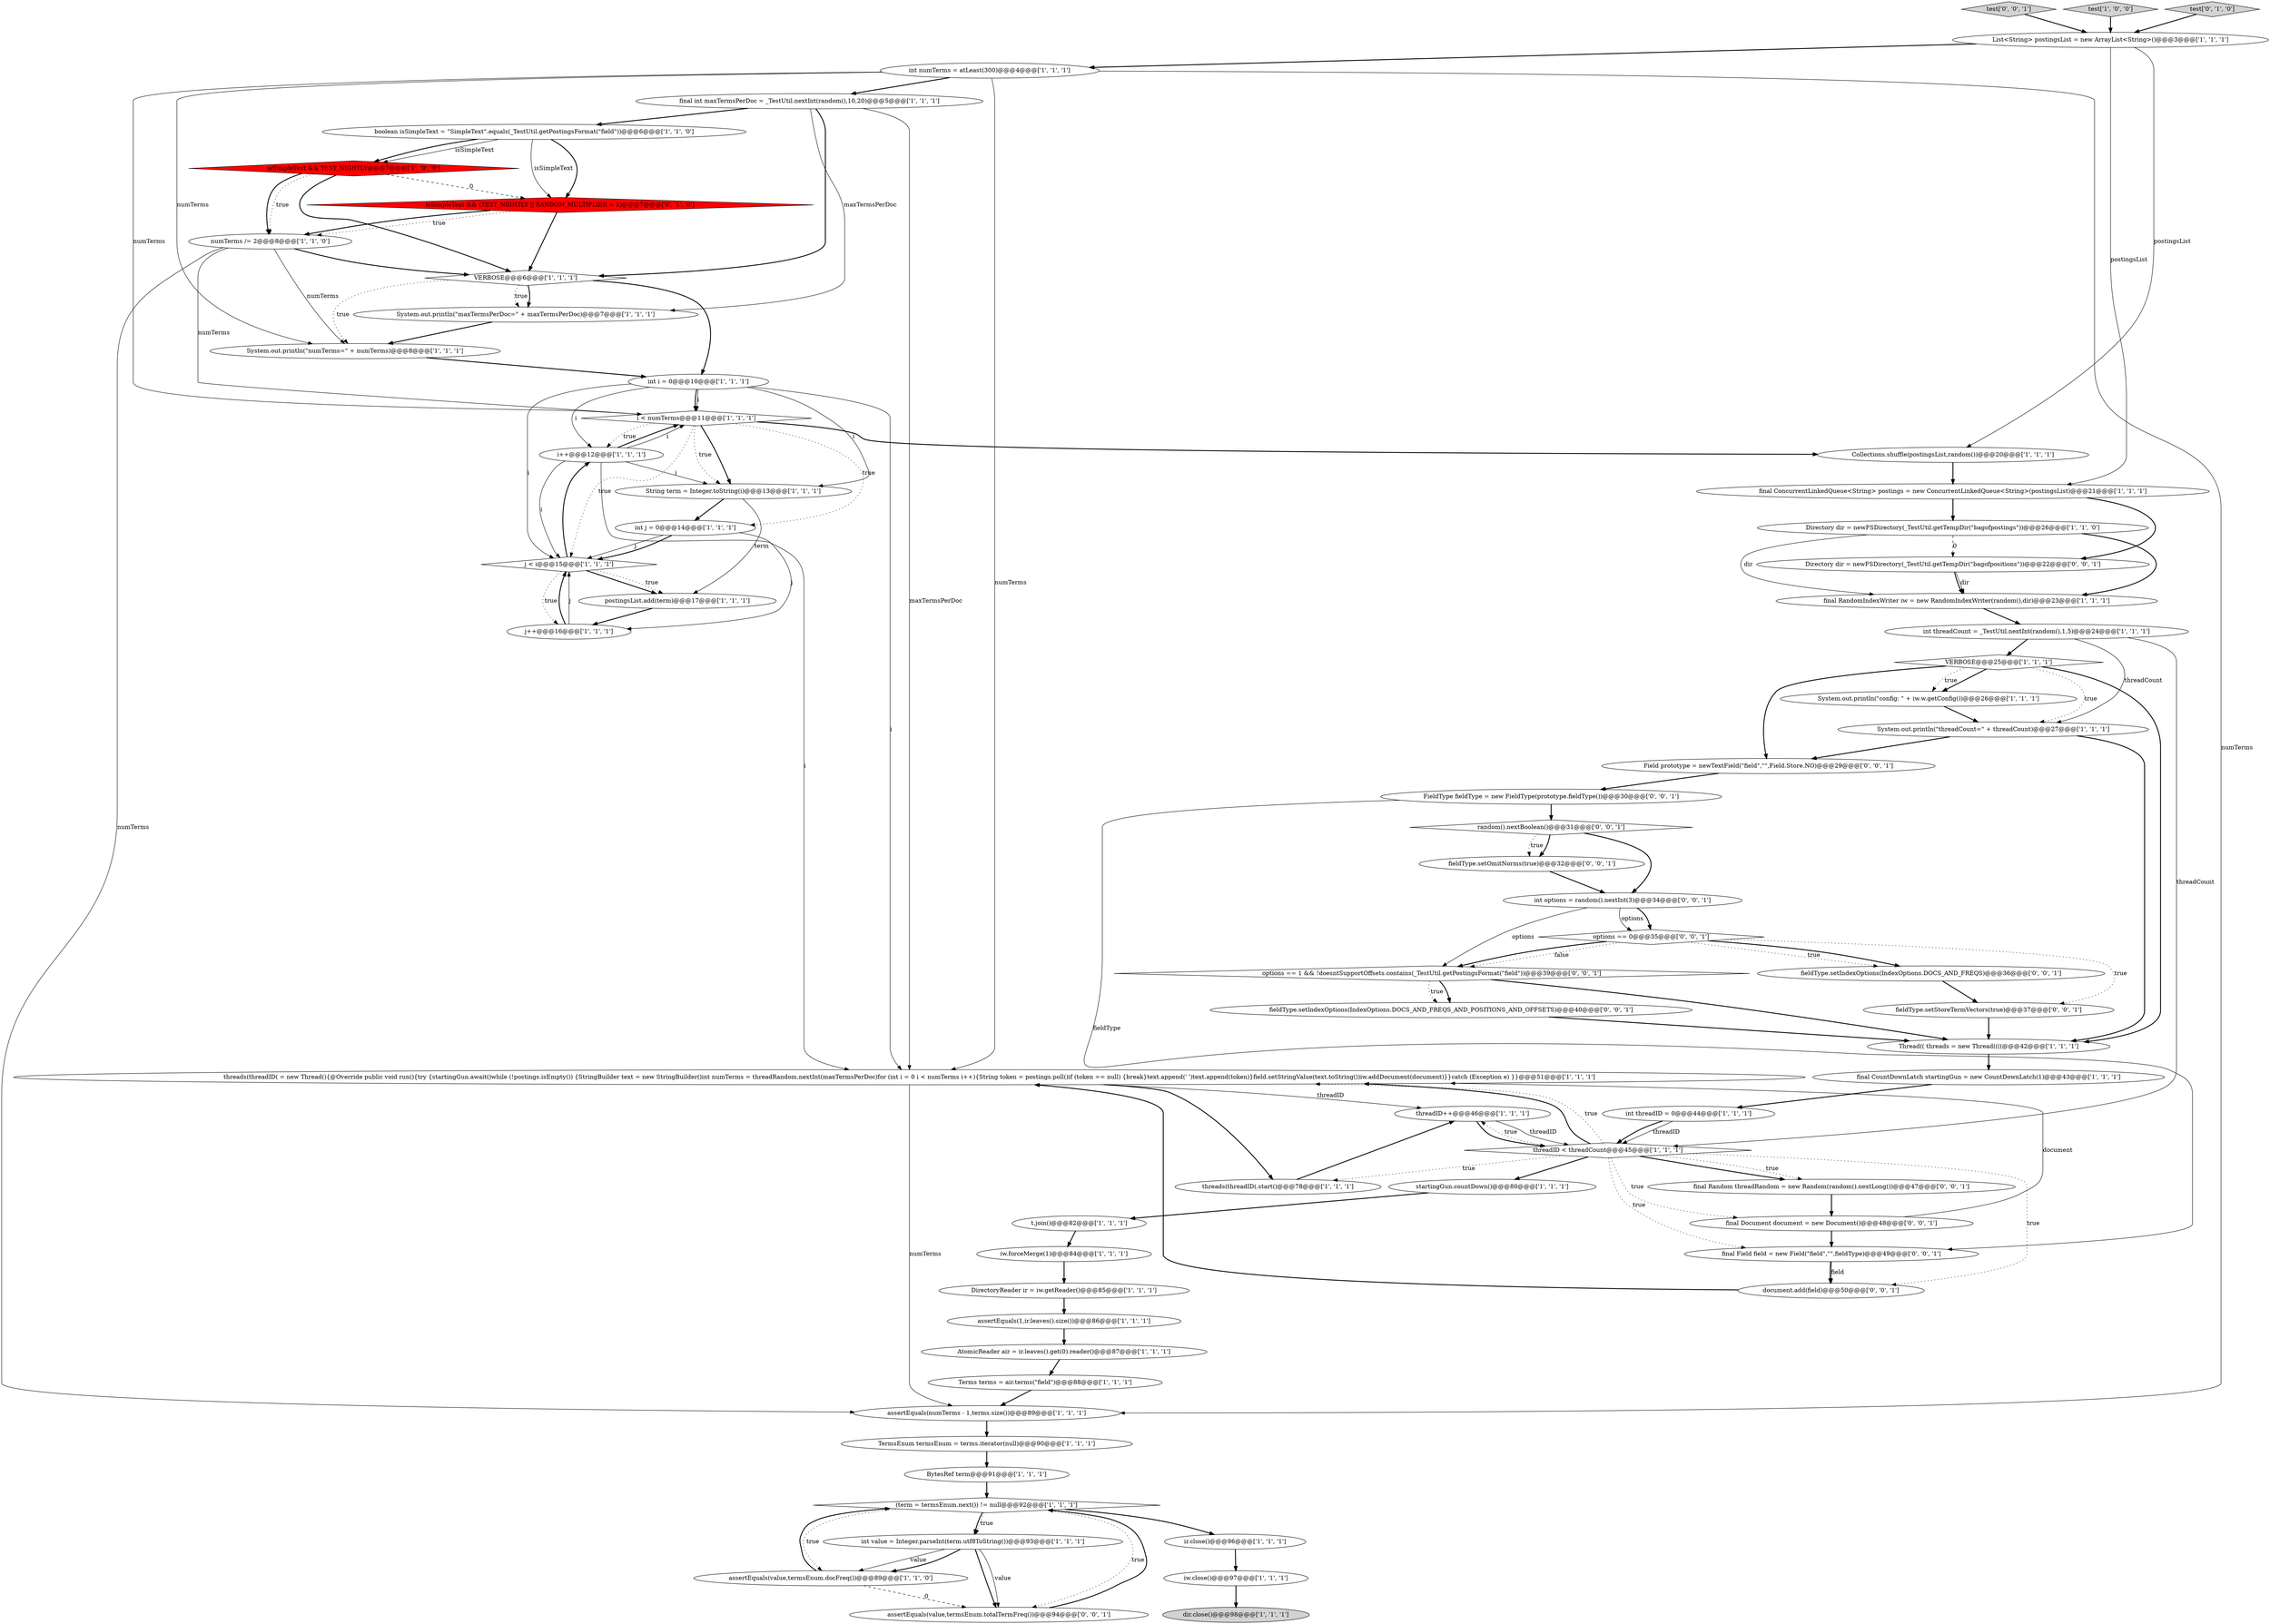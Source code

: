 digraph {
10 [style = filled, label = "BytesRef term@@@91@@@['1', '1', '1']", fillcolor = white, shape = ellipse image = "AAA0AAABBB1BBB"];
50 [style = filled, label = "isSimpleText && (TEST_NIGHTLY || RANDOM_MULTIPLIER > 1)@@@7@@@['0', '1', '0']", fillcolor = red, shape = diamond image = "AAA1AAABBB2BBB"];
52 [style = filled, label = "fieldType.setIndexOptions(IndexOptions.DOCS_AND_FREQS)@@@36@@@['0', '0', '1']", fillcolor = white, shape = ellipse image = "AAA0AAABBB3BBB"];
15 [style = filled, label = "System.out.println(\"threadCount=\" + threadCount)@@@27@@@['1', '1', '1']", fillcolor = white, shape = ellipse image = "AAA0AAABBB1BBB"];
18 [style = filled, label = "Directory dir = newFSDirectory(_TestUtil.getTempDir(\"bagofpostings\"))@@@26@@@['1', '1', '0']", fillcolor = white, shape = ellipse image = "AAA0AAABBB1BBB"];
6 [style = filled, label = "numTerms /= 2@@@8@@@['1', '1', '0']", fillcolor = white, shape = ellipse image = "AAA0AAABBB1BBB"];
40 [style = filled, label = "threadID++@@@46@@@['1', '1', '1']", fillcolor = white, shape = ellipse image = "AAA0AAABBB1BBB"];
65 [style = filled, label = "options == 1 && !doesntSupportOffsets.contains(_TestUtil.getPostingsFormat(\"field\"))@@@39@@@['0', '0', '1']", fillcolor = white, shape = diamond image = "AAA0AAABBB3BBB"];
4 [style = filled, label = "final RandomIndexWriter iw = new RandomIndexWriter(random(),dir)@@@23@@@['1', '1', '1']", fillcolor = white, shape = ellipse image = "AAA0AAABBB1BBB"];
42 [style = filled, label = "System.out.println(\"numTerms=\" + numTerms)@@@8@@@['1', '1', '1']", fillcolor = white, shape = ellipse image = "AAA0AAABBB1BBB"];
43 [style = filled, label = "i < numTerms@@@11@@@['1', '1', '1']", fillcolor = white, shape = diamond image = "AAA0AAABBB1BBB"];
67 [style = filled, label = "test['0', '0', '1']", fillcolor = lightgray, shape = diamond image = "AAA0AAABBB3BBB"];
44 [style = filled, label = "TermsEnum termsEnum = terms.iterator(null)@@@90@@@['1', '1', '1']", fillcolor = white, shape = ellipse image = "AAA0AAABBB1BBB"];
1 [style = filled, label = "isSimpleText && TEST_NIGHTLY@@@7@@@['1', '0', '0']", fillcolor = red, shape = diamond image = "AAA1AAABBB1BBB"];
41 [style = filled, label = "iw.close()@@@97@@@['1', '1', '1']", fillcolor = white, shape = ellipse image = "AAA0AAABBB1BBB"];
66 [style = filled, label = "FieldType fieldType = new FieldType(prototype.fieldType())@@@30@@@['0', '0', '1']", fillcolor = white, shape = ellipse image = "AAA0AAABBB3BBB"];
36 [style = filled, label = "final CountDownLatch startingGun = new CountDownLatch(1)@@@43@@@['1', '1', '1']", fillcolor = white, shape = ellipse image = "AAA0AAABBB1BBB"];
38 [style = filled, label = "threads(threadID(.start()@@@78@@@['1', '1', '1']", fillcolor = white, shape = ellipse image = "AAA0AAABBB1BBB"];
13 [style = filled, label = "i++@@@12@@@['1', '1', '1']", fillcolor = white, shape = ellipse image = "AAA0AAABBB1BBB"];
30 [style = filled, label = "assertEquals(value,termsEnum.docFreq())@@@89@@@['1', '1', '0']", fillcolor = white, shape = ellipse image = "AAA0AAABBB1BBB"];
53 [style = filled, label = "int options = random().nextInt(3)@@@34@@@['0', '0', '1']", fillcolor = white, shape = ellipse image = "AAA0AAABBB3BBB"];
17 [style = filled, label = "AtomicReader air = ir.leaves().get(0).reader()@@@87@@@['1', '1', '1']", fillcolor = white, shape = ellipse image = "AAA0AAABBB1BBB"];
58 [style = filled, label = "Field prototype = newTextField(\"field\",\"\",Field.Store.NO)@@@29@@@['0', '0', '1']", fillcolor = white, shape = ellipse image = "AAA0AAABBB3BBB"];
56 [style = filled, label = "assertEquals(value,termsEnum.totalTermFreq())@@@94@@@['0', '0', '1']", fillcolor = white, shape = ellipse image = "AAA0AAABBB3BBB"];
16 [style = filled, label = "DirectoryReader ir = iw.getReader()@@@85@@@['1', '1', '1']", fillcolor = white, shape = ellipse image = "AAA0AAABBB1BBB"];
3 [style = filled, label = "List<String> postingsList = new ArrayList<String>()@@@3@@@['1', '1', '1']", fillcolor = white, shape = ellipse image = "AAA0AAABBB1BBB"];
25 [style = filled, label = "j < i@@@15@@@['1', '1', '1']", fillcolor = white, shape = diamond image = "AAA0AAABBB1BBB"];
48 [style = filled, label = "int j = 0@@@14@@@['1', '1', '1']", fillcolor = white, shape = ellipse image = "AAA0AAABBB1BBB"];
63 [style = filled, label = "final Field field = new Field(\"field\",\"\",fieldType)@@@49@@@['0', '0', '1']", fillcolor = white, shape = ellipse image = "AAA0AAABBB3BBB"];
12 [style = filled, label = "assertEquals(numTerms - 1,terms.size())@@@89@@@['1', '1', '1']", fillcolor = white, shape = ellipse image = "AAA0AAABBB1BBB"];
8 [style = filled, label = "Terms terms = air.terms(\"field\")@@@88@@@['1', '1', '1']", fillcolor = white, shape = ellipse image = "AAA0AAABBB1BBB"];
57 [style = filled, label = "fieldType.setOmitNorms(true)@@@32@@@['0', '0', '1']", fillcolor = white, shape = ellipse image = "AAA0AAABBB3BBB"];
54 [style = filled, label = "fieldType.setStoreTermVectors(true)@@@37@@@['0', '0', '1']", fillcolor = white, shape = ellipse image = "AAA0AAABBB3BBB"];
11 [style = filled, label = "final int maxTermsPerDoc = _TestUtil.nextInt(random(),10,20)@@@5@@@['1', '1', '1']", fillcolor = white, shape = ellipse image = "AAA0AAABBB1BBB"];
46 [style = filled, label = "int value = Integer.parseInt(term.utf8ToString())@@@93@@@['1', '1', '1']", fillcolor = white, shape = ellipse image = "AAA0AAABBB1BBB"];
0 [style = filled, label = "int numTerms = atLeast(300)@@@4@@@['1', '1', '1']", fillcolor = white, shape = ellipse image = "AAA0AAABBB1BBB"];
29 [style = filled, label = "iw.forceMerge(1)@@@84@@@['1', '1', '1']", fillcolor = white, shape = ellipse image = "AAA0AAABBB1BBB"];
32 [style = filled, label = "j++@@@16@@@['1', '1', '1']", fillcolor = white, shape = ellipse image = "AAA0AAABBB1BBB"];
5 [style = filled, label = "VERBOSE@@@25@@@['1', '1', '1']", fillcolor = white, shape = diamond image = "AAA0AAABBB1BBB"];
39 [style = filled, label = "final ConcurrentLinkedQueue<String> postings = new ConcurrentLinkedQueue<String>(postingsList)@@@21@@@['1', '1', '1']", fillcolor = white, shape = ellipse image = "AAA0AAABBB1BBB"];
19 [style = filled, label = "Thread(( threads = new Thread((((@@@42@@@['1', '1', '1']", fillcolor = white, shape = ellipse image = "AAA0AAABBB1BBB"];
9 [style = filled, label = "postingsList.add(term)@@@17@@@['1', '1', '1']", fillcolor = white, shape = ellipse image = "AAA0AAABBB1BBB"];
35 [style = filled, label = "VERBOSE@@@6@@@['1', '1', '1']", fillcolor = white, shape = diamond image = "AAA0AAABBB1BBB"];
59 [style = filled, label = "final Document document = new Document()@@@48@@@['0', '0', '1']", fillcolor = white, shape = ellipse image = "AAA0AAABBB3BBB"];
37 [style = filled, label = "startingGun.countDown()@@@80@@@['1', '1', '1']", fillcolor = white, shape = ellipse image = "AAA0AAABBB1BBB"];
34 [style = filled, label = "System.out.println(\"config: \" + iw.w.getConfig())@@@26@@@['1', '1', '1']", fillcolor = white, shape = ellipse image = "AAA0AAABBB1BBB"];
62 [style = filled, label = "options == 0@@@35@@@['0', '0', '1']", fillcolor = white, shape = diamond image = "AAA0AAABBB3BBB"];
28 [style = filled, label = "(term = termsEnum.next()) != null@@@92@@@['1', '1', '1']", fillcolor = white, shape = diamond image = "AAA0AAABBB1BBB"];
64 [style = filled, label = "final Random threadRandom = new Random(random().nextLong())@@@47@@@['0', '0', '1']", fillcolor = white, shape = ellipse image = "AAA0AAABBB3BBB"];
60 [style = filled, label = "random().nextBoolean()@@@31@@@['0', '0', '1']", fillcolor = white, shape = diamond image = "AAA0AAABBB3BBB"];
47 [style = filled, label = "dir.close()@@@98@@@['1', '1', '1']", fillcolor = lightgray, shape = ellipse image = "AAA0AAABBB1BBB"];
61 [style = filled, label = "Directory dir = newFSDirectory(_TestUtil.getTempDir(\"bagofpositions\"))@@@22@@@['0', '0', '1']", fillcolor = white, shape = ellipse image = "AAA0AAABBB3BBB"];
20 [style = filled, label = "int threadID = 0@@@44@@@['1', '1', '1']", fillcolor = white, shape = ellipse image = "AAA0AAABBB1BBB"];
22 [style = filled, label = "int i = 0@@@10@@@['1', '1', '1']", fillcolor = white, shape = ellipse image = "AAA0AAABBB1BBB"];
26 [style = filled, label = "test['1', '0', '0']", fillcolor = lightgray, shape = diamond image = "AAA0AAABBB1BBB"];
31 [style = filled, label = "Collections.shuffle(postingsList,random())@@@20@@@['1', '1', '1']", fillcolor = white, shape = ellipse image = "AAA0AAABBB1BBB"];
27 [style = filled, label = "System.out.println(\"maxTermsPerDoc=\" + maxTermsPerDoc)@@@7@@@['1', '1', '1']", fillcolor = white, shape = ellipse image = "AAA0AAABBB1BBB"];
55 [style = filled, label = "fieldType.setIndexOptions(IndexOptions.DOCS_AND_FREQS_AND_POSITIONS_AND_OFFSETS)@@@40@@@['0', '0', '1']", fillcolor = white, shape = ellipse image = "AAA0AAABBB3BBB"];
2 [style = filled, label = "ir.close()@@@96@@@['1', '1', '1']", fillcolor = white, shape = ellipse image = "AAA0AAABBB1BBB"];
45 [style = filled, label = "t.join()@@@82@@@['1', '1', '1']", fillcolor = white, shape = ellipse image = "AAA0AAABBB1BBB"];
21 [style = filled, label = "assertEquals(1,ir.leaves().size())@@@86@@@['1', '1', '1']", fillcolor = white, shape = ellipse image = "AAA0AAABBB1BBB"];
7 [style = filled, label = "int threadCount = _TestUtil.nextInt(random(),1,5)@@@24@@@['1', '1', '1']", fillcolor = white, shape = ellipse image = "AAA0AAABBB1BBB"];
51 [style = filled, label = "document.add(field)@@@50@@@['0', '0', '1']", fillcolor = white, shape = ellipse image = "AAA0AAABBB3BBB"];
33 [style = filled, label = "threadID < threadCount@@@45@@@['1', '1', '1']", fillcolor = white, shape = diamond image = "AAA0AAABBB1BBB"];
49 [style = filled, label = "test['0', '1', '0']", fillcolor = lightgray, shape = diamond image = "AAA0AAABBB2BBB"];
23 [style = filled, label = "String term = Integer.toString(i)@@@13@@@['1', '1', '1']", fillcolor = white, shape = ellipse image = "AAA0AAABBB1BBB"];
24 [style = filled, label = "threads(threadID( = new Thread(){@Override public void run(){try {startingGun.await()while (!postings.isEmpty()) {StringBuilder text = new StringBuilder()int numTerms = threadRandom.nextInt(maxTermsPerDoc)for (int i = 0 i < numTerms i++){String token = postings.poll()if (token == null) {break}text.append(' ')text.append(token)}field.setStringValue(text.toString())iw.addDocument(document)}}catch (Exception e) }}@@@51@@@['1', '1', '1']", fillcolor = white, shape = ellipse image = "AAA0AAABBB1BBB"];
14 [style = filled, label = "boolean isSimpleText = \"SimpleText\".equals(_TestUtil.getPostingsFormat(\"field\"))@@@6@@@['1', '1', '0']", fillcolor = white, shape = ellipse image = "AAA0AAABBB1BBB"];
62->52 [style = dotted, label="true"];
6->35 [style = bold, label=""];
24->12 [style = solid, label="numTerms"];
12->44 [style = bold, label=""];
18->61 [style = dashed, label="0"];
11->14 [style = bold, label=""];
50->6 [style = dotted, label="true"];
51->24 [style = bold, label=""];
22->25 [style = solid, label="i"];
63->51 [style = solid, label="field"];
13->23 [style = solid, label="i"];
34->15 [style = bold, label=""];
39->61 [style = bold, label=""];
60->53 [style = bold, label=""];
19->36 [style = bold, label=""];
35->42 [style = dotted, label="true"];
43->23 [style = bold, label=""];
54->19 [style = bold, label=""];
36->20 [style = bold, label=""];
5->34 [style = bold, label=""];
39->18 [style = bold, label=""];
28->30 [style = dotted, label="true"];
62->65 [style = dotted, label="false"];
11->27 [style = solid, label="maxTermsPerDoc"];
30->28 [style = bold, label=""];
62->65 [style = bold, label=""];
32->25 [style = bold, label=""];
7->33 [style = solid, label="threadCount"];
66->60 [style = bold, label=""];
1->6 [style = dotted, label="true"];
65->19 [style = bold, label=""];
67->3 [style = bold, label=""];
20->33 [style = solid, label="threadID"];
18->4 [style = solid, label="dir"];
25->32 [style = dotted, label="true"];
13->25 [style = solid, label="i"];
63->51 [style = bold, label=""];
23->9 [style = solid, label="term"];
22->43 [style = bold, label=""];
9->32 [style = bold, label=""];
33->40 [style = dotted, label="true"];
1->35 [style = bold, label=""];
24->38 [style = bold, label=""];
45->29 [style = bold, label=""];
3->0 [style = bold, label=""];
23->48 [style = bold, label=""];
7->5 [style = bold, label=""];
60->57 [style = bold, label=""];
28->46 [style = dotted, label="true"];
18->4 [style = bold, label=""];
5->34 [style = dotted, label="true"];
43->25 [style = dotted, label="true"];
13->43 [style = bold, label=""];
6->42 [style = solid, label="numTerms"];
59->63 [style = bold, label=""];
49->3 [style = bold, label=""];
37->45 [style = bold, label=""];
65->55 [style = bold, label=""];
33->38 [style = dotted, label="true"];
42->22 [style = bold, label=""];
33->59 [style = dotted, label="true"];
14->1 [style = solid, label="isSimpleText"];
0->12 [style = solid, label="numTerms"];
43->23 [style = dotted, label="true"];
6->43 [style = solid, label="numTerms"];
29->16 [style = bold, label=""];
57->53 [style = bold, label=""];
55->19 [style = bold, label=""];
3->39 [style = solid, label="postingsList"];
46->30 [style = solid, label="value"];
52->54 [style = bold, label=""];
17->8 [style = bold, label=""];
2->41 [style = bold, label=""];
33->64 [style = dotted, label="true"];
40->33 [style = solid, label="threadID"];
46->56 [style = bold, label=""];
15->58 [style = bold, label=""];
26->3 [style = bold, label=""];
25->9 [style = bold, label=""];
11->24 [style = solid, label="maxTermsPerDoc"];
0->11 [style = bold, label=""];
60->57 [style = dotted, label="true"];
64->59 [style = bold, label=""];
15->19 [style = bold, label=""];
24->40 [style = solid, label="threadID"];
5->15 [style = dotted, label="true"];
4->7 [style = bold, label=""];
22->23 [style = solid, label="i"];
58->66 [style = bold, label=""];
53->62 [style = bold, label=""];
5->19 [style = bold, label=""];
40->33 [style = bold, label=""];
61->4 [style = solid, label="dir"];
1->6 [style = bold, label=""];
46->30 [style = bold, label=""];
33->24 [style = bold, label=""];
43->48 [style = dotted, label="true"];
14->50 [style = bold, label=""];
13->24 [style = solid, label="i"];
0->43 [style = solid, label="numTerms"];
33->24 [style = dotted, label="true"];
46->56 [style = solid, label="value"];
0->42 [style = solid, label="numTerms"];
33->51 [style = dotted, label="true"];
31->39 [style = bold, label=""];
41->47 [style = bold, label=""];
50->35 [style = bold, label=""];
5->58 [style = bold, label=""];
33->37 [style = bold, label=""];
38->40 [style = bold, label=""];
28->56 [style = dotted, label="true"];
61->4 [style = bold, label=""];
53->62 [style = solid, label="options"];
8->12 [style = bold, label=""];
22->24 [style = solid, label="i"];
1->50 [style = dashed, label="0"];
43->31 [style = bold, label=""];
3->31 [style = solid, label="postingsList"];
35->27 [style = bold, label=""];
50->6 [style = bold, label=""];
10->28 [style = bold, label=""];
25->13 [style = bold, label=""];
0->24 [style = solid, label="numTerms"];
62->52 [style = bold, label=""];
35->22 [style = bold, label=""];
22->13 [style = solid, label="i"];
59->24 [style = solid, label="document"];
44->10 [style = bold, label=""];
43->13 [style = dotted, label="true"];
53->65 [style = solid, label="options"];
65->55 [style = dotted, label="true"];
22->43 [style = solid, label="i"];
11->35 [style = bold, label=""];
14->1 [style = bold, label=""];
20->33 [style = bold, label=""];
27->42 [style = bold, label=""];
48->25 [style = solid, label="j"];
48->32 [style = solid, label="j"];
28->2 [style = bold, label=""];
33->63 [style = dotted, label="true"];
28->46 [style = bold, label=""];
35->27 [style = dotted, label="true"];
25->9 [style = dotted, label="true"];
7->15 [style = solid, label="threadCount"];
16->21 [style = bold, label=""];
30->56 [style = dashed, label="0"];
56->28 [style = bold, label=""];
62->54 [style = dotted, label="true"];
48->25 [style = bold, label=""];
66->63 [style = solid, label="fieldType"];
32->25 [style = solid, label="j"];
6->12 [style = solid, label="numTerms"];
13->43 [style = solid, label="i"];
14->50 [style = solid, label="isSimpleText"];
33->64 [style = bold, label=""];
21->17 [style = bold, label=""];
}
